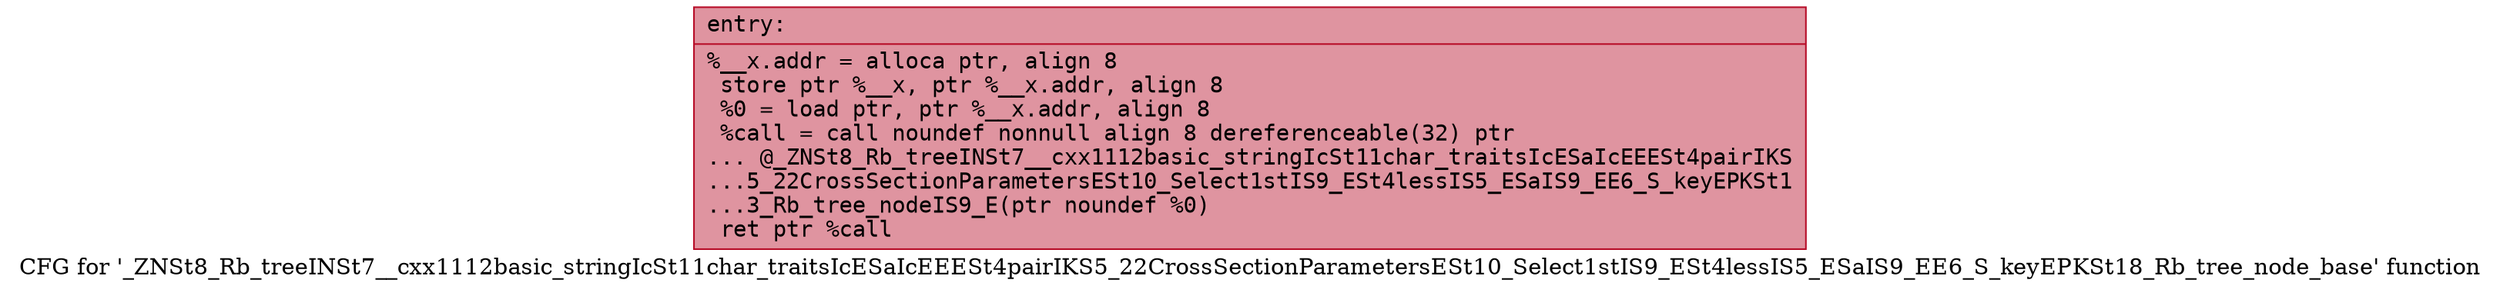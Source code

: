 digraph "CFG for '_ZNSt8_Rb_treeINSt7__cxx1112basic_stringIcSt11char_traitsIcESaIcEEESt4pairIKS5_22CrossSectionParametersESt10_Select1stIS9_ESt4lessIS5_ESaIS9_EE6_S_keyEPKSt18_Rb_tree_node_base' function" {
	label="CFG for '_ZNSt8_Rb_treeINSt7__cxx1112basic_stringIcSt11char_traitsIcESaIcEEESt4pairIKS5_22CrossSectionParametersESt10_Select1stIS9_ESt4lessIS5_ESaIS9_EE6_S_keyEPKSt18_Rb_tree_node_base' function";

	Node0x562c4e63fee0 [shape=record,color="#b70d28ff", style=filled, fillcolor="#b70d2870" fontname="Courier",label="{entry:\l|  %__x.addr = alloca ptr, align 8\l  store ptr %__x, ptr %__x.addr, align 8\l  %0 = load ptr, ptr %__x.addr, align 8\l  %call = call noundef nonnull align 8 dereferenceable(32) ptr\l... @_ZNSt8_Rb_treeINSt7__cxx1112basic_stringIcSt11char_traitsIcESaIcEEESt4pairIKS\l...5_22CrossSectionParametersESt10_Select1stIS9_ESt4lessIS5_ESaIS9_EE6_S_keyEPKSt1\l...3_Rb_tree_nodeIS9_E(ptr noundef %0)\l  ret ptr %call\l}"];
}
